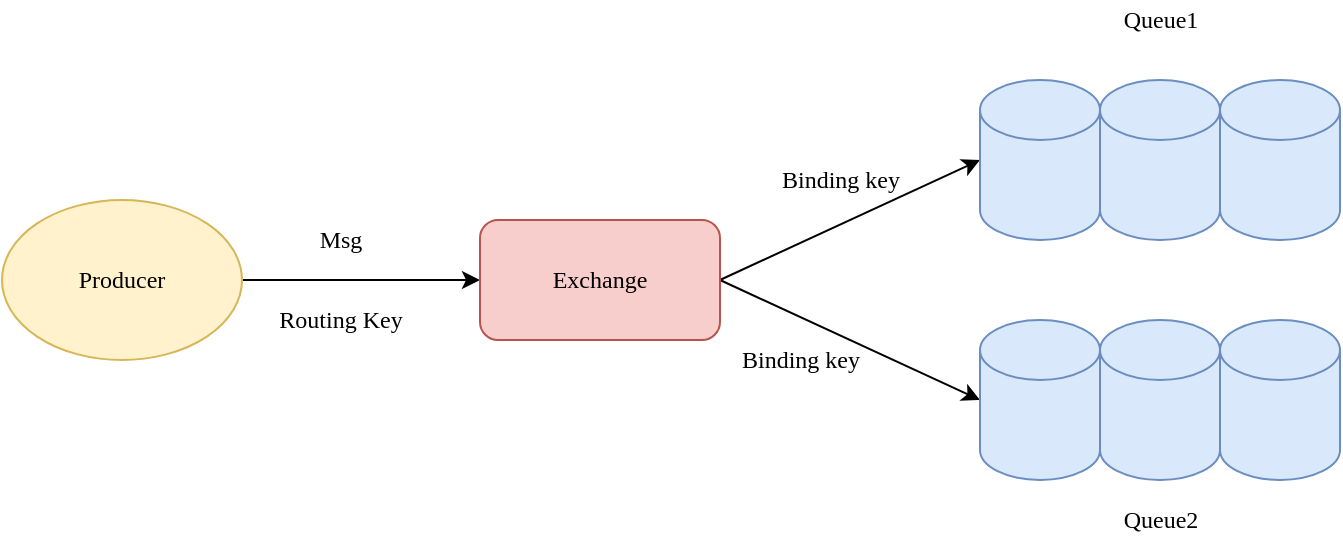 <mxfile>
    <diagram id="EsBxTYr-qb6ybYt0zJ_B" name="第 1 页">
        <mxGraphModel dx="1335" dy="646" grid="1" gridSize="10" guides="1" tooltips="1" connect="1" arrows="1" fold="1" page="1" pageScale="1" pageWidth="827" pageHeight="1169" math="0" shadow="0">
            <root>
                <mxCell id="0"/>
                <mxCell id="1" parent="0"/>
                <mxCell id="13" style="edgeStyle=none;html=1;exitX=1;exitY=0.5;exitDx=0;exitDy=0;entryX=0;entryY=0.5;entryDx=0;entryDy=0;fontFamily=Comic Sans MS;" edge="1" parent="1" source="2" target="3">
                    <mxGeometry relative="1" as="geometry"/>
                </mxCell>
                <mxCell id="2" value="Producer" style="ellipse;whiteSpace=wrap;html=1;fillColor=#fff2cc;strokeColor=#d6b656;fontFamily=Comic Sans MS;" vertex="1" parent="1">
                    <mxGeometry x="71" y="140" width="120" height="80" as="geometry"/>
                </mxCell>
                <mxCell id="14" style="edgeStyle=none;html=1;exitX=1;exitY=0.5;exitDx=0;exitDy=0;entryX=0;entryY=0.5;entryDx=0;entryDy=0;entryPerimeter=0;fontFamily=Comic Sans MS;" edge="1" parent="1" source="3" target="4">
                    <mxGeometry relative="1" as="geometry"/>
                </mxCell>
                <mxCell id="15" style="edgeStyle=none;html=1;exitX=1;exitY=0.5;exitDx=0;exitDy=0;entryX=0;entryY=0.5;entryDx=0;entryDy=0;entryPerimeter=0;fontFamily=Comic Sans MS;" edge="1" parent="1" source="3" target="7">
                    <mxGeometry relative="1" as="geometry"/>
                </mxCell>
                <mxCell id="3" value="Exchange" style="rounded=1;whiteSpace=wrap;html=1;fontFamily=Comic Sans MS;fillColor=#f8cecc;strokeColor=#b85450;" vertex="1" parent="1">
                    <mxGeometry x="310" y="150" width="120" height="60" as="geometry"/>
                </mxCell>
                <mxCell id="4" value="" style="shape=cylinder3;whiteSpace=wrap;html=1;boundedLbl=1;backgroundOutline=1;size=15;fontFamily=Comic Sans MS;fillColor=#dae8fc;strokeColor=#6c8ebf;" vertex="1" parent="1">
                    <mxGeometry x="560" y="80" width="60" height="80" as="geometry"/>
                </mxCell>
                <mxCell id="5" value="" style="shape=cylinder3;whiteSpace=wrap;html=1;boundedLbl=1;backgroundOutline=1;size=15;fontFamily=Comic Sans MS;fillColor=#dae8fc;strokeColor=#6c8ebf;" vertex="1" parent="1">
                    <mxGeometry x="620" y="80" width="60" height="80" as="geometry"/>
                </mxCell>
                <mxCell id="6" value="" style="shape=cylinder3;whiteSpace=wrap;html=1;boundedLbl=1;backgroundOutline=1;size=15;fontFamily=Comic Sans MS;fillColor=#dae8fc;strokeColor=#6c8ebf;" vertex="1" parent="1">
                    <mxGeometry x="680" y="80" width="60" height="80" as="geometry"/>
                </mxCell>
                <mxCell id="7" value="" style="shape=cylinder3;whiteSpace=wrap;html=1;boundedLbl=1;backgroundOutline=1;size=15;fontFamily=Comic Sans MS;fillColor=#dae8fc;strokeColor=#6c8ebf;" vertex="1" parent="1">
                    <mxGeometry x="560" y="200" width="60" height="80" as="geometry"/>
                </mxCell>
                <mxCell id="8" value="" style="shape=cylinder3;whiteSpace=wrap;html=1;boundedLbl=1;backgroundOutline=1;size=15;fontFamily=Comic Sans MS;fillColor=#dae8fc;strokeColor=#6c8ebf;" vertex="1" parent="1">
                    <mxGeometry x="620" y="200" width="60" height="80" as="geometry"/>
                </mxCell>
                <mxCell id="9" value="" style="shape=cylinder3;whiteSpace=wrap;html=1;boundedLbl=1;backgroundOutline=1;size=15;fontFamily=Comic Sans MS;fillColor=#dae8fc;strokeColor=#6c8ebf;" vertex="1" parent="1">
                    <mxGeometry x="680" y="200" width="60" height="80" as="geometry"/>
                </mxCell>
                <mxCell id="11" value="Queue1" style="text;html=1;align=center;verticalAlign=middle;resizable=0;points=[];autosize=1;strokeColor=none;fillColor=none;fontFamily=Comic Sans MS;" vertex="1" parent="1">
                    <mxGeometry x="620" y="40" width="60" height="20" as="geometry"/>
                </mxCell>
                <mxCell id="12" value="Queue2" style="text;html=1;align=center;verticalAlign=middle;resizable=0;points=[];autosize=1;strokeColor=none;fillColor=none;fontFamily=Comic Sans MS;" vertex="1" parent="1">
                    <mxGeometry x="620" y="290" width="60" height="20" as="geometry"/>
                </mxCell>
                <mxCell id="16" value="Msg" style="text;html=1;align=center;verticalAlign=middle;resizable=0;points=[];autosize=1;strokeColor=none;fillColor=none;fontFamily=Comic Sans MS;" vertex="1" parent="1">
                    <mxGeometry x="220" y="150" width="40" height="20" as="geometry"/>
                </mxCell>
                <mxCell id="17" value="Routing Key" style="text;html=1;align=center;verticalAlign=middle;resizable=0;points=[];autosize=1;strokeColor=none;fillColor=none;fontFamily=Comic Sans MS;" vertex="1" parent="1">
                    <mxGeometry x="200" y="190" width="80" height="20" as="geometry"/>
                </mxCell>
                <mxCell id="18" value="Binding key" style="text;html=1;align=center;verticalAlign=middle;resizable=0;points=[];autosize=1;strokeColor=none;fillColor=none;fontFamily=Comic Sans MS;" vertex="1" parent="1">
                    <mxGeometry x="450" y="120" width="80" height="20" as="geometry"/>
                </mxCell>
                <mxCell id="19" value="Binding key" style="text;html=1;align=center;verticalAlign=middle;resizable=0;points=[];autosize=1;strokeColor=none;fillColor=none;fontFamily=Comic Sans MS;" vertex="1" parent="1">
                    <mxGeometry x="430" y="210" width="80" height="20" as="geometry"/>
                </mxCell>
            </root>
        </mxGraphModel>
    </diagram>
</mxfile>